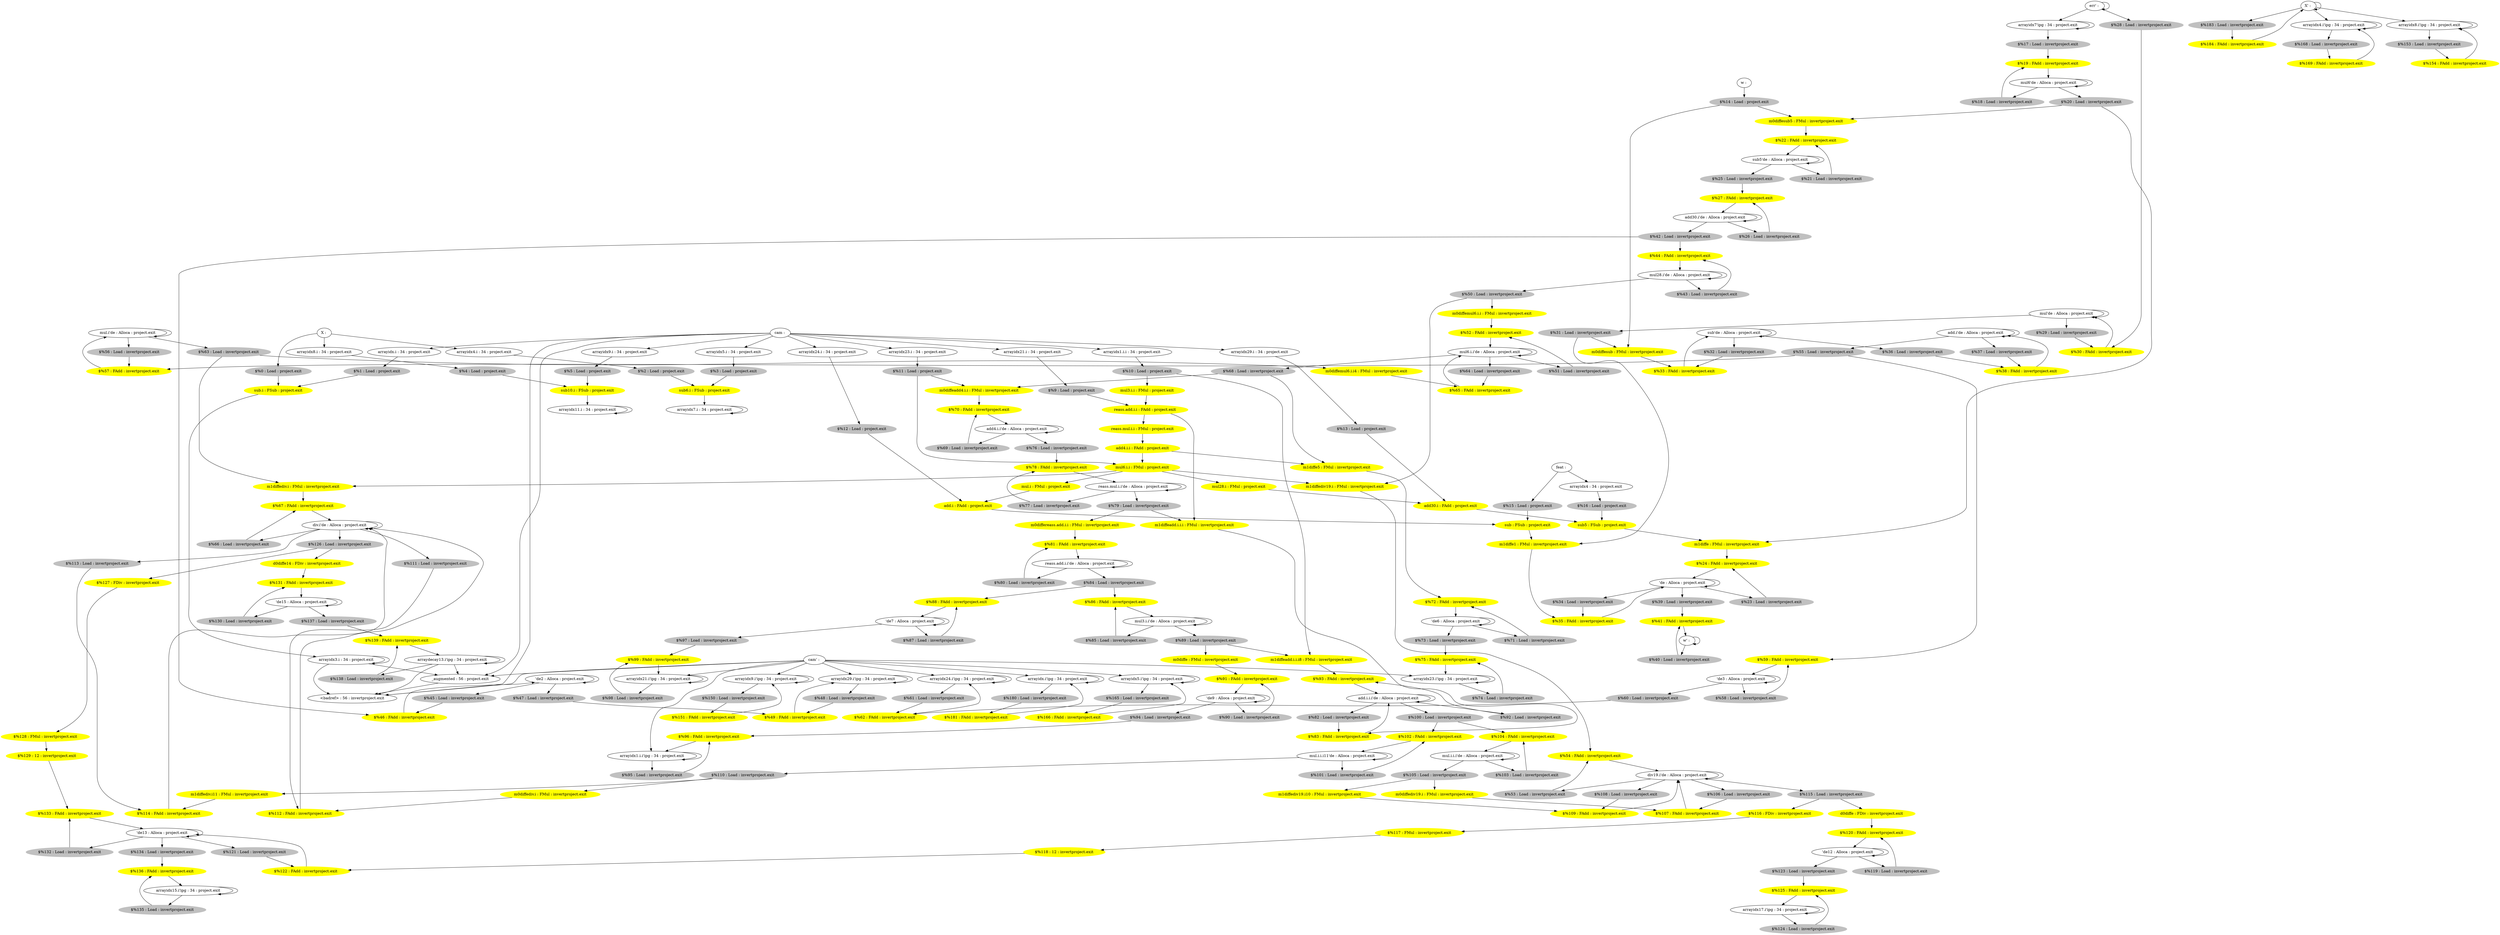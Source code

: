digraph G {
		"arrayidx23.i : 34 : project.exit" -> "$%11 : Load : project.exit" 
		"mul6.i.i : FMul : project.exit" [color = yellow style=filled];
		"mul6.i.i : FMul : project.exit" -> "m1diffediv.i : FMul : invertproject.exit" 
		"mul6.i.i : FMul : project.exit" -> "m1diffediv19.i : FMul : invertproject.exit" 
		"mul6.i.i : FMul : project.exit" -> "mul28.i : FMul : project.exit" 
		"mul6.i.i : FMul : project.exit" -> "mul.i : FMul : project.exit" 
		"mul.i : FMul : project.exit" [color = yellow style=filled];
		"mul.i : FMul : project.exit" -> "add.i : FAdd : project.exit" 
		"arrayidx24.i : 34 : project.exit" -> "$%12 : Load : project.exit" 
		"add.i : FAdd : project.exit" [color = yellow style=filled];
		"add.i : FAdd : project.exit" -> "sub : FSub : project.exit" 
		"mul28.i : FMul : project.exit" [color = yellow style=filled];
		"mul28.i : FMul : project.exit" -> "add30.i : FAdd : project.exit" 
		"arrayidx29.i : 34 : project.exit" -> "$%13 : Load : project.exit" 
		"add30.i : FAdd : project.exit" [color = yellow style=filled];
		"add30.i : FAdd : project.exit" -> "sub5 : FSub : project.exit" 
		"arrayidx17.i'ipg : 34 : project.exit" -> "arrayidx17.i'ipg : 34 : project.exit" 
		"arrayidx17.i'ipg : 34 : project.exit" -> "$%124 : Load : invertproject.exit" 
		"arrayidx15.i'ipg : 34 : project.exit" -> "arrayidx15.i'ipg : 34 : project.exit" 
		"arrayidx15.i'ipg : 34 : project.exit" -> "$%135 : Load : invertproject.exit" 
		"sub : FSub : project.exit" [color = yellow style=filled];
		"sub : FSub : project.exit" -> "m1diffe1 : FMul : invertproject.exit" 
		"m0diffesub : FMul : invertproject.exit" [color = yellow style=filled];
		"m0diffesub : FMul : invertproject.exit" -> "$%33 : FAdd : invertproject.exit" 
		"m1diffe1 : FMul : invertproject.exit" [color = yellow style=filled];
		"m1diffe1 : FMul : invertproject.exit" -> "$%35 : FAdd : invertproject.exit" 
		"arrayidx4 : 34 : project.exit" -> "$%16 : Load : project.exit" 
		"sub5 : FSub : project.exit" [color = yellow style=filled];
		"sub5 : FSub : project.exit" -> "m1diffe : FMul : invertproject.exit" 
		"m0diffesub5 : FMul : invertproject.exit" [color = yellow style=filled];
		"m0diffesub5 : FMul : invertproject.exit" -> "$%22 : FAdd : invertproject.exit" 
		"arrayidx29.i'ipg : 34 : project.exit" -> "$%48 : Load : invertproject.exit" 
		"arrayidx29.i'ipg : 34 : project.exit" -> "arrayidx29.i'ipg : 34 : project.exit" 
		"m1diffe : FMul : invertproject.exit" [color = yellow style=filled];
		"m1diffe : FMul : invertproject.exit" -> "$%24 : FAdd : invertproject.exit" 
		"$%17 : Load : invertproject.exit" [color = gray style=filled];
		"$%17 : Load : invertproject.exit" -> "$%19 : FAdd : invertproject.exit" 
		"cam : " -> "arrayidx.i : 34 : project.exit" 
		"cam : " -> "<badref> : 56 : invertproject.exit" 
		"cam : " -> "_augmented : 56 : project.exit" 
		"cam : " -> "arrayidx29.i : 34 : project.exit" 
		"cam : " -> "arrayidx24.i : 34 : project.exit" 
		"cam : " -> "arrayidx23.i : 34 : project.exit" 
		"cam : " -> "arrayidx1.i.i : 34 : project.exit" 
		"cam : " -> "arrayidx21.i : 34 : project.exit" 
		"cam : " -> "arrayidx9.i : 34 : project.exit" 
		"cam : " -> "arrayidx5.i : 34 : project.exit" 
		"cam' : " -> "<badref> : 56 : invertproject.exit" 
		"cam' : " -> "_augmented : 56 : project.exit" 
		"cam' : " -> "arrayidx.i'ipg : 34 : project.exit" 
		"cam' : " -> "arrayidx5.i'ipg : 34 : project.exit" 
		"cam' : " -> "arrayidx9.i'ipg : 34 : project.exit" 
		"cam' : " -> "arrayidx21.i'ipg : 34 : project.exit" 
		"cam' : " -> "arrayidx1.i.i'ipg : 34 : project.exit" 
		"cam' : " -> "arrayidx23.i'ipg : 34 : project.exit" 
		"cam' : " -> "arrayidx24.i'ipg : 34 : project.exit" 
		"cam' : " -> "arrayidx29.i'ipg : 34 : project.exit" 
		"X : " -> "arrayidx8.i : 34 : project.exit" 
		"X : " -> "arrayidx4.i : 34 : project.exit" 
		"X : " -> "$%0 : Load : project.exit" 
		"X' : " -> "X' : " 
		"X' : " -> "$%183 : Load : invertproject.exit" 
		"X' : " -> "arrayidx4.i'ipg : 34 : project.exit" 
		"X' : " -> "arrayidx8.i'ipg : 34 : project.exit" 
		"w : " -> "$%14 : Load : project.exit" 
		"w' : " -> "w' : " 
		"w' : " -> "$%40 : Load : invertproject.exit" 
		"feat : " -> "arrayidx4 : 34 : project.exit" 
		"feat : " -> "$%15 : Load : project.exit" 
		"err' : " -> "$%28 : Load : invertproject.exit" 
		"err' : " -> "arrayidx7'ipg : 34 : project.exit" 
		"err' : " -> "err' : " 
		"sub5'de : Alloca : project.exit" -> "sub5'de : Alloca : project.exit" 
		"sub5'de : Alloca : project.exit" -> "$%25 : Load : invertproject.exit" 
		"sub5'de : Alloca : project.exit" -> "$%21 : Load : invertproject.exit" 
		"$%3 : Load : project.exit" [color = gray style=filled];
		"$%3 : Load : project.exit" -> "sub6.i : FSub : project.exit" 
		"$%4 : Load : project.exit" [color = gray style=filled];
		"$%4 : Load : project.exit" -> "sub10.i : FSub : project.exit" 
		"$%2 : Load : project.exit" [color = gray style=filled];
		"$%2 : Load : project.exit" -> "sub6.i : FSub : project.exit" 
		"$%9 : Load : project.exit" [color = gray style=filled];
		"$%9 : Load : project.exit" -> "reass.add.i.i : FAdd : project.exit" 
		"$%5 : Load : project.exit" [color = gray style=filled];
		"$%5 : Load : project.exit" -> "sub10.i : FSub : project.exit" 
		"$%11 : Load : project.exit" [color = gray style=filled];
		"$%11 : Load : project.exit" -> "m0diffeadd4.i.i : FMul : invertproject.exit" 
		"$%11 : Load : project.exit" -> "mul6.i.i : FMul : project.exit" 
		"$%13 : Load : project.exit" [color = gray style=filled];
		"$%13 : Load : project.exit" -> "add30.i : FAdd : project.exit" 
		"$%10 : Load : project.exit" [color = gray style=filled];
		"$%10 : Load : project.exit" -> "m1diffeadd.i.i.i8 : FMul : invertproject.exit" 
		"$%10 : Load : project.exit" -> "mul3.i.i : FMul : project.exit" 
		"arrayidx4.i : 34 : project.exit" -> "$%2 : Load : project.exit" 
		"arrayidx5.i : 34 : project.exit" -> "$%3 : Load : project.exit" 
		"sub6.i : FSub : project.exit" [color = yellow style=filled];
		"sub6.i : FSub : project.exit" -> "arrayidx7.i : 34 : project.exit" 
		"arrayidx7.i : 34 : project.exit" -> "arrayidx7.i : 34 : project.exit" 
		"arrayidx8.i : 34 : project.exit" -> "$%4 : Load : project.exit" 
		"arrayidx9.i : 34 : project.exit" -> "$%5 : Load : project.exit" 
		"sub10.i : FSub : project.exit" [color = yellow style=filled];
		"sub10.i : FSub : project.exit" -> "arrayidx11.i : 34 : project.exit" 
		"$%18 : Load : invertproject.exit" [color = gray style=filled];
		"$%18 : Load : invertproject.exit" -> "$%19 : FAdd : invertproject.exit" 
		"arrayidx7'ipg : 34 : project.exit" -> "$%17 : Load : invertproject.exit" 
		"arrayidx7'ipg : 34 : project.exit" -> "arrayidx7'ipg : 34 : project.exit" 
		"arraydecay13.i'ipg : 34 : project.exit" -> "<badref> : 56 : invertproject.exit" 
		"arraydecay13.i'ipg : 34 : project.exit" -> "_augmented : 56 : project.exit" 
		"arraydecay13.i'ipg : 34 : project.exit" -> "arraydecay13.i'ipg : 34 : project.exit" 
		"arraydecay13.i'ipg : 34 : project.exit" -> "$%138 : Load : invertproject.exit" 
		"$%69 : Load : invertproject.exit" [color = gray style=filled];
		"$%69 : Load : invertproject.exit" -> "$%70 : FAdd : invertproject.exit" 
		"$%70 : FAdd : invertproject.exit" [color = yellow style=filled];
		"$%70 : FAdd : invertproject.exit" -> "add4.i.i'de : Alloca : project.exit" 
		"'de6 : Alloca : project.exit" -> "'de6 : Alloca : project.exit" 
		"'de6 : Alloca : project.exit" -> "$%73 : Load : invertproject.exit" 
		"'de6 : Alloca : project.exit" -> "$%71 : Load : invertproject.exit" 
		"$%71 : Load : invertproject.exit" [color = gray style=filled];
		"$%71 : Load : invertproject.exit" -> "$%72 : FAdd : invertproject.exit" 
		"$%72 : FAdd : invertproject.exit" [color = yellow style=filled];
		"$%72 : FAdd : invertproject.exit" -> "'de6 : Alloca : project.exit" 
		"$%73 : Load : invertproject.exit" [color = gray style=filled];
		"$%73 : Load : invertproject.exit" -> "$%75 : FAdd : invertproject.exit" 
		"arrayidx23.i'ipg : 34 : project.exit" -> "$%74 : Load : invertproject.exit" 
		"arrayidx23.i'ipg : 34 : project.exit" -> "arrayidx23.i'ipg : 34 : project.exit" 
		"$%74 : Load : invertproject.exit" [color = gray style=filled];
		"$%74 : Load : invertproject.exit" -> "$%75 : FAdd : invertproject.exit" 
		"$%75 : FAdd : invertproject.exit" [color = yellow style=filled];
		"$%75 : FAdd : invertproject.exit" -> "arrayidx23.i'ipg : 34 : project.exit" 
		"$%76 : Load : invertproject.exit" [color = gray style=filled];
		"$%76 : Load : invertproject.exit" -> "$%78 : FAdd : invertproject.exit" 
		"reass.mul.i.i'de : Alloca : project.exit" -> "reass.mul.i.i'de : Alloca : project.exit" 
		"reass.mul.i.i'de : Alloca : project.exit" -> "$%79 : Load : invertproject.exit" 
		"reass.mul.i.i'de : Alloca : project.exit" -> "$%77 : Load : invertproject.exit" 
		"$%77 : Load : invertproject.exit" [color = gray style=filled];
		"$%77 : Load : invertproject.exit" -> "$%78 : FAdd : invertproject.exit" 
		"$%78 : FAdd : invertproject.exit" [color = yellow style=filled];
		"$%78 : FAdd : invertproject.exit" -> "reass.mul.i.i'de : Alloca : project.exit" 
		"$%79 : Load : invertproject.exit" [color = gray style=filled];
		"$%79 : Load : invertproject.exit" -> "m0differeass.add.i.i : FMul : invertproject.exit" 
		"$%79 : Load : invertproject.exit" -> "m1diffeadd.i.i.i : FMul : invertproject.exit" 
		"m0differeass.add.i.i : FMul : invertproject.exit" [color = yellow style=filled];
		"m0differeass.add.i.i : FMul : invertproject.exit" -> "$%81 : FAdd : invertproject.exit" 
		"m1diffeadd.i.i.i : FMul : invertproject.exit" [color = yellow style=filled];
		"m1diffeadd.i.i.i : FMul : invertproject.exit" -> "$%83 : FAdd : invertproject.exit" 
		"reass.add.i.i'de : Alloca : project.exit" -> "reass.add.i.i'de : Alloca : project.exit" 
		"reass.add.i.i'de : Alloca : project.exit" -> "$%84 : Load : invertproject.exit" 
		"reass.add.i.i'de : Alloca : project.exit" -> "$%80 : Load : invertproject.exit" 
		"$%80 : Load : invertproject.exit" [color = gray style=filled];
		"$%80 : Load : invertproject.exit" -> "$%81 : FAdd : invertproject.exit" 
		"$%12 : Load : project.exit" [color = gray style=filled];
		"$%12 : Load : project.exit" -> "add.i : FAdd : project.exit" 
		"arrayidx11.i : 34 : project.exit" -> "arrayidx11.i : 34 : project.exit" 
		"mul6'de : Alloca : project.exit" -> "mul6'de : Alloca : project.exit" 
		"mul6'de : Alloca : project.exit" -> "$%20 : Load : invertproject.exit" 
		"mul6'de : Alloca : project.exit" -> "$%18 : Load : invertproject.exit" 
		"arrayidx21.i : 34 : project.exit" -> "$%9 : Load : project.exit" 
		"arrayidx1.i.i : 34 : project.exit" -> "$%10 : Load : project.exit" 
		"mul3.i.i : FMul : project.exit" [color = yellow style=filled];
		"mul3.i.i : FMul : project.exit" -> "reass.add.i.i : FAdd : project.exit" 
		"reass.add.i.i : FAdd : project.exit" [color = yellow style=filled];
		"reass.add.i.i : FAdd : project.exit" -> "m1diffeadd.i.i.i : FMul : invertproject.exit" 
		"reass.add.i.i : FAdd : project.exit" -> "reass.mul.i.i : FMul : project.exit" 
		"reass.mul.i.i : FMul : project.exit" [color = yellow style=filled];
		"reass.mul.i.i : FMul : project.exit" -> "add4.i.i : FAdd : project.exit" 
		"add4.i.i : FAdd : project.exit" [color = yellow style=filled];
		"add4.i.i : FAdd : project.exit" -> "mul6.i.i : FMul : project.exit" 
		"add4.i.i : FAdd : project.exit" -> "m1diffe5 : FMul : invertproject.exit" 
		"$%15 : Load : project.exit" [color = gray style=filled];
		"$%15 : Load : project.exit" -> "sub : FSub : project.exit" 
		"$%14 : Load : project.exit" [color = gray style=filled];
		"$%14 : Load : project.exit" -> "m0diffesub : FMul : invertproject.exit" 
		"$%14 : Load : project.exit" -> "m0diffesub5 : FMul : invertproject.exit" 
		"$%103 : Load : invertproject.exit" [color = gray style=filled];
		"$%103 : Load : invertproject.exit" -> "$%104 : FAdd : invertproject.exit" 
		"$%104 : FAdd : invertproject.exit" [color = yellow style=filled];
		"$%104 : FAdd : invertproject.exit" -> "mul.i.i.i'de : Alloca : project.exit" 
		"$%105 : Load : invertproject.exit" [color = gray style=filled];
		"$%105 : Load : invertproject.exit" -> "m1diffediv19.i10 : FMul : invertproject.exit" 
		"$%105 : Load : invertproject.exit" -> "m0diffediv19.i : FMul : invertproject.exit" 
		"m0diffediv19.i : FMul : invertproject.exit" [color = yellow style=filled];
		"m0diffediv19.i : FMul : invertproject.exit" -> "$%107 : FAdd : invertproject.exit" 
		"m1diffediv19.i10 : FMul : invertproject.exit" [color = yellow style=filled];
		"m1diffediv19.i10 : FMul : invertproject.exit" -> "$%109 : FAdd : invertproject.exit" 
		"$%106 : Load : invertproject.exit" [color = gray style=filled];
		"$%106 : Load : invertproject.exit" -> "$%107 : FAdd : invertproject.exit" 
		"$%107 : FAdd : invertproject.exit" [color = yellow style=filled];
		"$%107 : FAdd : invertproject.exit" -> "div19.i'de : Alloca : project.exit" 
		"$%121 : Load : invertproject.exit" [color = gray style=filled];
		"$%121 : Load : invertproject.exit" -> "$%122 : FAdd : invertproject.exit" 
		"$%0 : Load : project.exit" [color = gray style=filled];
		"$%0 : Load : project.exit" -> "sub.i : FSub : project.exit" 
		"$%1 : Load : project.exit" [color = gray style=filled];
		"$%1 : Load : project.exit" -> "sub.i : FSub : project.exit" 
		"$%16 : Load : project.exit" [color = gray style=filled];
		"$%16 : Load : project.exit" -> "sub5 : FSub : project.exit" 
		"arrayidx.i : 34 : project.exit" -> "$%1 : Load : project.exit" 
		"arrayidx3.i : 34 : project.exit" -> "arrayidx3.i : 34 : project.exit" 
		"arrayidx3.i : 34 : project.exit" -> "<badref> : 56 : invertproject.exit" 
		"arrayidx3.i : 34 : project.exit" -> "_augmented : 56 : project.exit" 
		"$%20 : Load : invertproject.exit" [color = gray style=filled];
		"$%20 : Load : invertproject.exit" -> "m0diffesub5 : FMul : invertproject.exit" 
		"$%20 : Load : invertproject.exit" -> "m1diffe : FMul : invertproject.exit" 
		"sub.i : FSub : project.exit" [color = yellow style=filled];
		"sub.i : FSub : project.exit" -> "arrayidx3.i : 34 : project.exit" 
		"$%19 : FAdd : invertproject.exit" [color = yellow style=filled];
		"$%19 : FAdd : invertproject.exit" -> "mul6'de : Alloca : project.exit" 
		"$%21 : Load : invertproject.exit" [color = gray style=filled];
		"$%21 : Load : invertproject.exit" -> "$%22 : FAdd : invertproject.exit" 
		"$%22 : FAdd : invertproject.exit" [color = yellow style=filled];
		"$%22 : FAdd : invertproject.exit" -> "sub5'de : Alloca : project.exit" 
		"'de : Alloca : project.exit" -> "$%39 : Load : invertproject.exit" 
		"'de : Alloca : project.exit" -> "$%34 : Load : invertproject.exit" 
		"'de : Alloca : project.exit" -> "$%23 : Load : invertproject.exit" 
		"'de : Alloca : project.exit" -> "'de : Alloca : project.exit" 
		"$%23 : Load : invertproject.exit" [color = gray style=filled];
		"$%23 : Load : invertproject.exit" -> "$%24 : FAdd : invertproject.exit" 
		"$%24 : FAdd : invertproject.exit" [color = yellow style=filled];
		"$%24 : FAdd : invertproject.exit" -> "'de : Alloca : project.exit" 
		"$%25 : Load : invertproject.exit" [color = gray style=filled];
		"$%25 : Load : invertproject.exit" -> "$%27 : FAdd : invertproject.exit" 
		"add30.i'de : Alloca : project.exit" -> "add30.i'de : Alloca : project.exit" 
		"add30.i'de : Alloca : project.exit" -> "$%42 : Load : invertproject.exit" 
		"add30.i'de : Alloca : project.exit" -> "$%26 : Load : invertproject.exit" 
		"$%26 : Load : invertproject.exit" [color = gray style=filled];
		"$%26 : Load : invertproject.exit" -> "$%27 : FAdd : invertproject.exit" 
		"$%27 : FAdd : invertproject.exit" [color = yellow style=filled];
		"$%27 : FAdd : invertproject.exit" -> "add30.i'de : Alloca : project.exit" 
		"$%28 : Load : invertproject.exit" [color = gray style=filled];
		"$%28 : Load : invertproject.exit" -> "$%30 : FAdd : invertproject.exit" 
		"mul'de : Alloca : project.exit" -> "mul'de : Alloca : project.exit" 
		"mul'de : Alloca : project.exit" -> "$%31 : Load : invertproject.exit" 
		"mul'de : Alloca : project.exit" -> "$%29 : Load : invertproject.exit" 
		"$%29 : Load : invertproject.exit" [color = gray style=filled];
		"$%29 : Load : invertproject.exit" -> "$%30 : FAdd : invertproject.exit" 
		"$%30 : FAdd : invertproject.exit" [color = yellow style=filled];
		"$%30 : FAdd : invertproject.exit" -> "mul'de : Alloca : project.exit" 
		"$%31 : Load : invertproject.exit" [color = gray style=filled];
		"$%31 : Load : invertproject.exit" -> "m0diffesub : FMul : invertproject.exit" 
		"$%31 : Load : invertproject.exit" -> "m1diffe1 : FMul : invertproject.exit" 
		"sub'de : Alloca : project.exit" -> "sub'de : Alloca : project.exit" 
		"sub'de : Alloca : project.exit" -> "$%36 : Load : invertproject.exit" 
		"sub'de : Alloca : project.exit" -> "$%32 : Load : invertproject.exit" 
		"$%32 : Load : invertproject.exit" [color = gray style=filled];
		"$%32 : Load : invertproject.exit" -> "$%33 : FAdd : invertproject.exit" 
		"$%33 : FAdd : invertproject.exit" [color = yellow style=filled];
		"$%33 : FAdd : invertproject.exit" -> "sub'de : Alloca : project.exit" 
		"$%34 : Load : invertproject.exit" [color = gray style=filled];
		"$%34 : Load : invertproject.exit" -> "$%35 : FAdd : invertproject.exit" 
		"$%35 : FAdd : invertproject.exit" [color = yellow style=filled];
		"$%35 : FAdd : invertproject.exit" -> "'de : Alloca : project.exit" 
		"$%36 : Load : invertproject.exit" [color = gray style=filled];
		"$%36 : Load : invertproject.exit" -> "$%38 : FAdd : invertproject.exit" 
		"add.i'de : Alloca : project.exit" -> "add.i'de : Alloca : project.exit" 
		"add.i'de : Alloca : project.exit" -> "$%55 : Load : invertproject.exit" 
		"add.i'de : Alloca : project.exit" -> "$%37 : Load : invertproject.exit" 
		"$%37 : Load : invertproject.exit" [color = gray style=filled];
		"$%37 : Load : invertproject.exit" -> "$%38 : FAdd : invertproject.exit" 
		"$%38 : FAdd : invertproject.exit" [color = yellow style=filled];
		"$%38 : FAdd : invertproject.exit" -> "add.i'de : Alloca : project.exit" 
		"$%39 : Load : invertproject.exit" [color = gray style=filled];
		"$%39 : Load : invertproject.exit" -> "$%41 : FAdd : invertproject.exit" 
		"$%40 : Load : invertproject.exit" [color = gray style=filled];
		"$%40 : Load : invertproject.exit" -> "$%41 : FAdd : invertproject.exit" 
		"$%41 : FAdd : invertproject.exit" [color = yellow style=filled];
		"$%41 : FAdd : invertproject.exit" -> "w' : " 
		"$%42 : Load : invertproject.exit" [color = gray style=filled];
		"$%42 : Load : invertproject.exit" -> "$%46 : FAdd : invertproject.exit" 
		"$%42 : Load : invertproject.exit" -> "$%44 : FAdd : invertproject.exit" 
		"mul28.i'de : Alloca : project.exit" -> "mul28.i'de : Alloca : project.exit" 
		"mul28.i'de : Alloca : project.exit" -> "$%50 : Load : invertproject.exit" 
		"mul28.i'de : Alloca : project.exit" -> "$%43 : Load : invertproject.exit" 
		"$%43 : Load : invertproject.exit" [color = gray style=filled];
		"$%43 : Load : invertproject.exit" -> "$%44 : FAdd : invertproject.exit" 
		"$%44 : FAdd : invertproject.exit" [color = yellow style=filled];
		"$%44 : FAdd : invertproject.exit" -> "mul28.i'de : Alloca : project.exit" 
		"'de2 : Alloca : project.exit" -> "'de2 : Alloca : project.exit" 
		"'de2 : Alloca : project.exit" -> "$%47 : Load : invertproject.exit" 
		"'de2 : Alloca : project.exit" -> "$%45 : Load : invertproject.exit" 
		"$%45 : Load : invertproject.exit" [color = gray style=filled];
		"$%45 : Load : invertproject.exit" -> "$%46 : FAdd : invertproject.exit" 
		"$%46 : FAdd : invertproject.exit" [color = yellow style=filled];
		"$%46 : FAdd : invertproject.exit" -> "'de2 : Alloca : project.exit" 
		"$%47 : Load : invertproject.exit" [color = gray style=filled];
		"$%47 : Load : invertproject.exit" -> "$%49 : FAdd : invertproject.exit" 
		"$%48 : Load : invertproject.exit" [color = gray style=filled];
		"$%48 : Load : invertproject.exit" -> "$%49 : FAdd : invertproject.exit" 
		"$%49 : FAdd : invertproject.exit" [color = yellow style=filled];
		"$%49 : FAdd : invertproject.exit" -> "arrayidx29.i'ipg : 34 : project.exit" 
		"$%50 : Load : invertproject.exit" [color = gray style=filled];
		"$%50 : Load : invertproject.exit" -> "m0diffemul6.i.i : FMul : invertproject.exit" 
		"$%50 : Load : invertproject.exit" -> "m1diffediv19.i : FMul : invertproject.exit" 
		"m0diffemul6.i.i : FMul : invertproject.exit" [color = yellow style=filled];
		"m0diffemul6.i.i : FMul : invertproject.exit" -> "$%52 : FAdd : invertproject.exit" 
		"m1diffediv19.i : FMul : invertproject.exit" [color = yellow style=filled];
		"m1diffediv19.i : FMul : invertproject.exit" -> "$%54 : FAdd : invertproject.exit" 
		"mul6.i.i'de : Alloca : project.exit" -> "mul6.i.i'de : Alloca : project.exit" 
		"mul6.i.i'de : Alloca : project.exit" -> "$%68 : Load : invertproject.exit" 
		"mul6.i.i'de : Alloca : project.exit" -> "$%64 : Load : invertproject.exit" 
		"mul6.i.i'de : Alloca : project.exit" -> "$%51 : Load : invertproject.exit" 
		"$%51 : Load : invertproject.exit" [color = gray style=filled];
		"$%51 : Load : invertproject.exit" -> "$%52 : FAdd : invertproject.exit" 
		"$%52 : FAdd : invertproject.exit" [color = yellow style=filled];
		"$%52 : FAdd : invertproject.exit" -> "mul6.i.i'de : Alloca : project.exit" 
		"div19.i'de : Alloca : project.exit" -> "$%115 : Load : invertproject.exit" 
		"div19.i'de : Alloca : project.exit" -> "$%108 : Load : invertproject.exit" 
		"div19.i'de : Alloca : project.exit" -> "$%106 : Load : invertproject.exit" 
		"div19.i'de : Alloca : project.exit" -> "$%53 : Load : invertproject.exit" 
		"div19.i'de : Alloca : project.exit" -> "div19.i'de : Alloca : project.exit" 
		"$%53 : Load : invertproject.exit" [color = gray style=filled];
		"$%53 : Load : invertproject.exit" -> "$%54 : FAdd : invertproject.exit" 
		"$%54 : FAdd : invertproject.exit" [color = yellow style=filled];
		"$%54 : FAdd : invertproject.exit" -> "div19.i'de : Alloca : project.exit" 
		"$%55 : Load : invertproject.exit" [color = gray style=filled];
		"$%55 : Load : invertproject.exit" -> "$%59 : FAdd : invertproject.exit" 
		"$%55 : Load : invertproject.exit" -> "$%57 : FAdd : invertproject.exit" 
		"mul.i'de : Alloca : project.exit" -> "mul.i'de : Alloca : project.exit" 
		"mul.i'de : Alloca : project.exit" -> "$%63 : Load : invertproject.exit" 
		"mul.i'de : Alloca : project.exit" -> "$%56 : Load : invertproject.exit" 
		"$%56 : Load : invertproject.exit" [color = gray style=filled];
		"$%56 : Load : invertproject.exit" -> "$%57 : FAdd : invertproject.exit" 
		"$%57 : FAdd : invertproject.exit" [color = yellow style=filled];
		"$%57 : FAdd : invertproject.exit" -> "mul.i'de : Alloca : project.exit" 
		"'de3 : Alloca : project.exit" -> "'de3 : Alloca : project.exit" 
		"'de3 : Alloca : project.exit" -> "$%60 : Load : invertproject.exit" 
		"'de3 : Alloca : project.exit" -> "$%58 : Load : invertproject.exit" 
		"$%58 : Load : invertproject.exit" [color = gray style=filled];
		"$%58 : Load : invertproject.exit" -> "$%59 : FAdd : invertproject.exit" 
		"$%59 : FAdd : invertproject.exit" [color = yellow style=filled];
		"$%59 : FAdd : invertproject.exit" -> "'de3 : Alloca : project.exit" 
		"$%60 : Load : invertproject.exit" [color = gray style=filled];
		"$%60 : Load : invertproject.exit" -> "$%62 : FAdd : invertproject.exit" 
		"$%61 : Load : invertproject.exit" [color = gray style=filled];
		"$%61 : Load : invertproject.exit" -> "$%62 : FAdd : invertproject.exit" 
		"$%62 : FAdd : invertproject.exit" [color = yellow style=filled];
		"$%62 : FAdd : invertproject.exit" -> "arrayidx24.i'ipg : 34 : project.exit" 
		"$%63 : Load : invertproject.exit" [color = gray style=filled];
		"$%63 : Load : invertproject.exit" -> "m0diffemul6.i.i4 : FMul : invertproject.exit" 
		"$%63 : Load : invertproject.exit" -> "m1diffediv.i : FMul : invertproject.exit" 
		"m0diffemul6.i.i4 : FMul : invertproject.exit" [color = yellow style=filled];
		"m0diffemul6.i.i4 : FMul : invertproject.exit" -> "$%65 : FAdd : invertproject.exit" 
		"m1diffediv.i : FMul : invertproject.exit" [color = yellow style=filled];
		"m1diffediv.i : FMul : invertproject.exit" -> "$%67 : FAdd : invertproject.exit" 
		"$%64 : Load : invertproject.exit" [color = gray style=filled];
		"$%64 : Load : invertproject.exit" -> "$%65 : FAdd : invertproject.exit" 
		"$%65 : FAdd : invertproject.exit" [color = yellow style=filled];
		"$%65 : FAdd : invertproject.exit" -> "mul6.i.i'de : Alloca : project.exit" 
		"div.i'de : Alloca : project.exit" -> "$%126 : Load : invertproject.exit" 
		"div.i'de : Alloca : project.exit" -> "$%113 : Load : invertproject.exit" 
		"div.i'de : Alloca : project.exit" -> "$%111 : Load : invertproject.exit" 
		"div.i'de : Alloca : project.exit" -> "$%66 : Load : invertproject.exit" 
		"div.i'de : Alloca : project.exit" -> "div.i'de : Alloca : project.exit" 
		"$%66 : Load : invertproject.exit" [color = gray style=filled];
		"$%66 : Load : invertproject.exit" -> "$%67 : FAdd : invertproject.exit" 
		"$%67 : FAdd : invertproject.exit" [color = yellow style=filled];
		"$%67 : FAdd : invertproject.exit" -> "div.i'de : Alloca : project.exit" 
		"$%68 : Load : invertproject.exit" [color = gray style=filled];
		"$%68 : Load : invertproject.exit" -> "m0diffeadd4.i.i : FMul : invertproject.exit" 
		"$%68 : Load : invertproject.exit" -> "m1diffe5 : FMul : invertproject.exit" 
		"m0diffeadd4.i.i : FMul : invertproject.exit" [color = yellow style=filled];
		"m0diffeadd4.i.i : FMul : invertproject.exit" -> "$%70 : FAdd : invertproject.exit" 
		"m1diffe5 : FMul : invertproject.exit" [color = yellow style=filled];
		"m1diffe5 : FMul : invertproject.exit" -> "$%72 : FAdd : invertproject.exit" 
		"add4.i.i'de : Alloca : project.exit" -> "add4.i.i'de : Alloca : project.exit" 
		"add4.i.i'de : Alloca : project.exit" -> "$%76 : Load : invertproject.exit" 
		"add4.i.i'de : Alloca : project.exit" -> "$%69 : Load : invertproject.exit" 
		"$%81 : FAdd : invertproject.exit" [color = yellow style=filled];
		"$%81 : FAdd : invertproject.exit" -> "reass.add.i.i'de : Alloca : project.exit" 
		"add.i.i.i'de : Alloca : project.exit" -> "add.i.i.i'de : Alloca : project.exit" 
		"add.i.i.i'de : Alloca : project.exit" -> "$%100 : Load : invertproject.exit" 
		"add.i.i.i'de : Alloca : project.exit" -> "$%92 : Load : invertproject.exit" 
		"add.i.i.i'de : Alloca : project.exit" -> "$%82 : Load : invertproject.exit" 
		"$%82 : Load : invertproject.exit" [color = gray style=filled];
		"$%82 : Load : invertproject.exit" -> "$%83 : FAdd : invertproject.exit" 
		"$%83 : FAdd : invertproject.exit" [color = yellow style=filled];
		"$%83 : FAdd : invertproject.exit" -> "add.i.i.i'de : Alloca : project.exit" 
		"$%84 : Load : invertproject.exit" [color = gray style=filled];
		"$%84 : Load : invertproject.exit" -> "$%88 : FAdd : invertproject.exit" 
		"$%84 : Load : invertproject.exit" -> "$%86 : FAdd : invertproject.exit" 
		"mul3.i.i'de : Alloca : project.exit" -> "mul3.i.i'de : Alloca : project.exit" 
		"mul3.i.i'de : Alloca : project.exit" -> "$%89 : Load : invertproject.exit" 
		"mul3.i.i'de : Alloca : project.exit" -> "$%85 : Load : invertproject.exit" 
		"$%85 : Load : invertproject.exit" [color = gray style=filled];
		"$%85 : Load : invertproject.exit" -> "$%86 : FAdd : invertproject.exit" 
		"$%86 : FAdd : invertproject.exit" [color = yellow style=filled];
		"$%86 : FAdd : invertproject.exit" -> "mul3.i.i'de : Alloca : project.exit" 
		"'de7 : Alloca : project.exit" -> "'de7 : Alloca : project.exit" 
		"'de7 : Alloca : project.exit" -> "$%97 : Load : invertproject.exit" 
		"'de7 : Alloca : project.exit" -> "$%87 : Load : invertproject.exit" 
		"$%87 : Load : invertproject.exit" [color = gray style=filled];
		"$%87 : Load : invertproject.exit" -> "$%88 : FAdd : invertproject.exit" 
		"$%88 : FAdd : invertproject.exit" [color = yellow style=filled];
		"$%88 : FAdd : invertproject.exit" -> "'de7 : Alloca : project.exit" 
		"$%89 : Load : invertproject.exit" [color = gray style=filled];
		"$%89 : Load : invertproject.exit" -> "m1diffeadd.i.i.i8 : FMul : invertproject.exit" 
		"$%89 : Load : invertproject.exit" -> "m0diffe : FMul : invertproject.exit" 
		"m0diffe : FMul : invertproject.exit" [color = yellow style=filled];
		"m0diffe : FMul : invertproject.exit" -> "$%91 : FAdd : invertproject.exit" 
		"m1diffeadd.i.i.i8 : FMul : invertproject.exit" [color = yellow style=filled];
		"m1diffeadd.i.i.i8 : FMul : invertproject.exit" -> "$%93 : FAdd : invertproject.exit" 
		"'de9 : Alloca : project.exit" -> "'de9 : Alloca : project.exit" 
		"'de9 : Alloca : project.exit" -> "$%94 : Load : invertproject.exit" 
		"'de9 : Alloca : project.exit" -> "$%90 : Load : invertproject.exit" 
		"$%90 : Load : invertproject.exit" [color = gray style=filled];
		"$%90 : Load : invertproject.exit" -> "$%91 : FAdd : invertproject.exit" 
		"$%91 : FAdd : invertproject.exit" [color = yellow style=filled];
		"$%91 : FAdd : invertproject.exit" -> "'de9 : Alloca : project.exit" 
		"$%92 : Load : invertproject.exit" [color = gray style=filled];
		"$%92 : Load : invertproject.exit" -> "$%93 : FAdd : invertproject.exit" 
		"$%93 : FAdd : invertproject.exit" [color = yellow style=filled];
		"$%93 : FAdd : invertproject.exit" -> "add.i.i.i'de : Alloca : project.exit" 
		"$%94 : Load : invertproject.exit" [color = gray style=filled];
		"$%94 : Load : invertproject.exit" -> "$%96 : FAdd : invertproject.exit" 
		"arrayidx1.i.i'ipg : 34 : project.exit" -> "$%95 : Load : invertproject.exit" 
		"arrayidx1.i.i'ipg : 34 : project.exit" -> "arrayidx1.i.i'ipg : 34 : project.exit" 
		"$%95 : Load : invertproject.exit" [color = gray style=filled];
		"$%95 : Load : invertproject.exit" -> "$%96 : FAdd : invertproject.exit" 
		"$%96 : FAdd : invertproject.exit" [color = yellow style=filled];
		"$%96 : FAdd : invertproject.exit" -> "arrayidx1.i.i'ipg : 34 : project.exit" 
		"$%97 : Load : invertproject.exit" [color = gray style=filled];
		"$%97 : Load : invertproject.exit" -> "$%99 : FAdd : invertproject.exit" 
		"arrayidx24.i'ipg : 34 : project.exit" -> "$%61 : Load : invertproject.exit" 
		"arrayidx24.i'ipg : 34 : project.exit" -> "arrayidx24.i'ipg : 34 : project.exit" 
		"$%98 : Load : invertproject.exit" [color = gray style=filled];
		"$%98 : Load : invertproject.exit" -> "$%99 : FAdd : invertproject.exit" 
		"$%99 : FAdd : invertproject.exit" [color = yellow style=filled];
		"$%99 : FAdd : invertproject.exit" -> "arrayidx21.i'ipg : 34 : project.exit" 
		"$%100 : Load : invertproject.exit" [color = gray style=filled];
		"$%100 : Load : invertproject.exit" -> "$%104 : FAdd : invertproject.exit" 
		"$%100 : Load : invertproject.exit" -> "$%102 : FAdd : invertproject.exit" 
		"mul.i.i.i11'de : Alloca : project.exit" -> "mul.i.i.i11'de : Alloca : project.exit" 
		"mul.i.i.i11'de : Alloca : project.exit" -> "$%110 : Load : invertproject.exit" 
		"mul.i.i.i11'de : Alloca : project.exit" -> "$%101 : Load : invertproject.exit" 
		"$%101 : Load : invertproject.exit" [color = gray style=filled];
		"$%101 : Load : invertproject.exit" -> "$%102 : FAdd : invertproject.exit" 
		"$%102 : FAdd : invertproject.exit" [color = yellow style=filled];
		"$%102 : FAdd : invertproject.exit" -> "mul.i.i.i11'de : Alloca : project.exit" 
		"mul.i.i.i'de : Alloca : project.exit" -> "mul.i.i.i'de : Alloca : project.exit" 
		"mul.i.i.i'de : Alloca : project.exit" -> "$%105 : Load : invertproject.exit" 
		"mul.i.i.i'de : Alloca : project.exit" -> "$%103 : Load : invertproject.exit" 
		"$%108 : Load : invertproject.exit" [color = gray style=filled];
		"$%108 : Load : invertproject.exit" -> "$%109 : FAdd : invertproject.exit" 
		"$%109 : FAdd : invertproject.exit" [color = yellow style=filled];
		"$%109 : FAdd : invertproject.exit" -> "div19.i'de : Alloca : project.exit" 
		"$%110 : Load : invertproject.exit" [color = gray style=filled];
		"$%110 : Load : invertproject.exit" -> "m1diffediv.i11 : FMul : invertproject.exit" 
		"$%110 : Load : invertproject.exit" -> "m0diffediv.i : FMul : invertproject.exit" 
		"m0diffediv.i : FMul : invertproject.exit" [color = yellow style=filled];
		"m0diffediv.i : FMul : invertproject.exit" -> "$%112 : FAdd : invertproject.exit" 
		"m1diffediv.i11 : FMul : invertproject.exit" [color = yellow style=filled];
		"m1diffediv.i11 : FMul : invertproject.exit" -> "$%114 : FAdd : invertproject.exit" 
		"$%111 : Load : invertproject.exit" [color = gray style=filled];
		"$%111 : Load : invertproject.exit" -> "$%112 : FAdd : invertproject.exit" 
		"$%112 : FAdd : invertproject.exit" [color = yellow style=filled];
		"$%112 : FAdd : invertproject.exit" -> "div.i'de : Alloca : project.exit" 
		"$%113 : Load : invertproject.exit" [color = gray style=filled];
		"$%113 : Load : invertproject.exit" -> "$%114 : FAdd : invertproject.exit" 
		"$%114 : FAdd : invertproject.exit" [color = yellow style=filled];
		"$%114 : FAdd : invertproject.exit" -> "div.i'de : Alloca : project.exit" 
		"$%115 : Load : invertproject.exit" [color = gray style=filled];
		"$%115 : Load : invertproject.exit" -> "$%116 : FDiv : invertproject.exit" 
		"$%115 : Load : invertproject.exit" -> "d0diffe : FDiv : invertproject.exit" 
		"d0diffe : FDiv : invertproject.exit" [color = yellow style=filled];
		"d0diffe : FDiv : invertproject.exit" -> "$%120 : FAdd : invertproject.exit" 
		"$%116 : FDiv : invertproject.exit" [color = yellow style=filled];
		"$%116 : FDiv : invertproject.exit" -> "$%117 : FMul : invertproject.exit" 
		"$%117 : FMul : invertproject.exit" [color = yellow style=filled];
		"$%117 : FMul : invertproject.exit" -> "$%118 : 12 : invertproject.exit" 
		"$%118 : 12 : invertproject.exit" [color = yellow style=filled];
		"$%118 : 12 : invertproject.exit" -> "$%122 : FAdd : invertproject.exit" 
		"'de12 : Alloca : project.exit" -> "'de12 : Alloca : project.exit" 
		"'de12 : Alloca : project.exit" -> "$%123 : Load : invertproject.exit" 
		"'de12 : Alloca : project.exit" -> "$%119 : Load : invertproject.exit" 
		"$%119 : Load : invertproject.exit" [color = gray style=filled];
		"$%119 : Load : invertproject.exit" -> "$%120 : FAdd : invertproject.exit" 
		"$%120 : FAdd : invertproject.exit" [color = yellow style=filled];
		"$%120 : FAdd : invertproject.exit" -> "'de12 : Alloca : project.exit" 
		"'de13 : Alloca : project.exit" -> "'de13 : Alloca : project.exit" 
		"'de13 : Alloca : project.exit" -> "$%134 : Load : invertproject.exit" 
		"'de13 : Alloca : project.exit" -> "$%132 : Load : invertproject.exit" 
		"'de13 : Alloca : project.exit" -> "$%121 : Load : invertproject.exit" 
		"arrayidx21.i'ipg : 34 : project.exit" -> "$%98 : Load : invertproject.exit" 
		"arrayidx21.i'ipg : 34 : project.exit" -> "arrayidx21.i'ipg : 34 : project.exit" 
		"$%122 : FAdd : invertproject.exit" [color = yellow style=filled];
		"$%122 : FAdd : invertproject.exit" -> "'de13 : Alloca : project.exit" 
		"$%123 : Load : invertproject.exit" [color = gray style=filled];
		"$%123 : Load : invertproject.exit" -> "$%125 : FAdd : invertproject.exit" 
		"$%124 : Load : invertproject.exit" [color = gray style=filled];
		"$%124 : Load : invertproject.exit" -> "$%125 : FAdd : invertproject.exit" 
		"$%125 : FAdd : invertproject.exit" [color = yellow style=filled];
		"$%125 : FAdd : invertproject.exit" -> "arrayidx17.i'ipg : 34 : project.exit" 
		"$%126 : Load : invertproject.exit" [color = gray style=filled];
		"$%126 : Load : invertproject.exit" -> "$%127 : FDiv : invertproject.exit" 
		"$%126 : Load : invertproject.exit" -> "d0diffe14 : FDiv : invertproject.exit" 
		"d0diffe14 : FDiv : invertproject.exit" [color = yellow style=filled];
		"d0diffe14 : FDiv : invertproject.exit" -> "$%131 : FAdd : invertproject.exit" 
		"$%127 : FDiv : invertproject.exit" [color = yellow style=filled];
		"$%127 : FDiv : invertproject.exit" -> "$%128 : FMul : invertproject.exit" 
		"$%128 : FMul : invertproject.exit" [color = yellow style=filled];
		"$%128 : FMul : invertproject.exit" -> "$%129 : 12 : invertproject.exit" 
		"$%129 : 12 : invertproject.exit" [color = yellow style=filled];
		"$%129 : 12 : invertproject.exit" -> "$%133 : FAdd : invertproject.exit" 
		"'de15 : Alloca : project.exit" -> "'de15 : Alloca : project.exit" 
		"'de15 : Alloca : project.exit" -> "$%137 : Load : invertproject.exit" 
		"'de15 : Alloca : project.exit" -> "$%130 : Load : invertproject.exit" 
		"$%130 : Load : invertproject.exit" [color = gray style=filled];
		"$%130 : Load : invertproject.exit" -> "$%131 : FAdd : invertproject.exit" 
		"$%131 : FAdd : invertproject.exit" [color = yellow style=filled];
		"$%131 : FAdd : invertproject.exit" -> "'de15 : Alloca : project.exit" 
		"$%132 : Load : invertproject.exit" [color = gray style=filled];
		"$%132 : Load : invertproject.exit" -> "$%133 : FAdd : invertproject.exit" 
		"$%133 : FAdd : invertproject.exit" [color = yellow style=filled];
		"$%133 : FAdd : invertproject.exit" -> "'de13 : Alloca : project.exit" 
		"$%134 : Load : invertproject.exit" [color = gray style=filled];
		"$%134 : Load : invertproject.exit" -> "$%136 : FAdd : invertproject.exit" 
		"$%135 : Load : invertproject.exit" [color = gray style=filled];
		"$%135 : Load : invertproject.exit" -> "$%136 : FAdd : invertproject.exit" 
		"$%136 : FAdd : invertproject.exit" [color = yellow style=filled];
		"$%136 : FAdd : invertproject.exit" -> "arrayidx15.i'ipg : 34 : project.exit" 
		"$%137 : Load : invertproject.exit" [color = gray style=filled];
		"$%137 : Load : invertproject.exit" -> "$%139 : FAdd : invertproject.exit" 
		"$%138 : Load : invertproject.exit" [color = gray style=filled];
		"$%138 : Load : invertproject.exit" -> "$%139 : FAdd : invertproject.exit" 
		"$%139 : FAdd : invertproject.exit" [color = yellow style=filled];
		"$%139 : FAdd : invertproject.exit" -> "arraydecay13.i'ipg : 34 : project.exit" 
		"arrayidx5.i'ipg : 34 : project.exit" -> "$%165 : Load : invertproject.exit" 
		"arrayidx5.i'ipg : 34 : project.exit" -> "arrayidx5.i'ipg : 34 : project.exit" 
		"$%166 : FAdd : invertproject.exit" [color = yellow style=filled];
		"$%166 : FAdd : invertproject.exit" -> "arrayidx5.i'ipg : 34 : project.exit" 
		"$%154 : FAdd : invertproject.exit" [color = yellow style=filled];
		"$%154 : FAdd : invertproject.exit" -> "arrayidx8.i'ipg : 34 : project.exit" 
		"$%151 : FAdd : invertproject.exit" [color = yellow style=filled];
		"$%151 : FAdd : invertproject.exit" -> "arrayidx9.i'ipg : 34 : project.exit" 
		"arrayidx9.i'ipg : 34 : project.exit" -> "$%150 : Load : invertproject.exit" 
		"arrayidx9.i'ipg : 34 : project.exit" -> "arrayidx9.i'ipg : 34 : project.exit" 
		"arrayidx.i'ipg : 34 : project.exit" -> "$%180 : Load : invertproject.exit" 
		"arrayidx.i'ipg : 34 : project.exit" -> "arrayidx.i'ipg : 34 : project.exit" 
		"$%181 : FAdd : invertproject.exit" [color = yellow style=filled];
		"$%181 : FAdd : invertproject.exit" -> "arrayidx.i'ipg : 34 : project.exit" 
		"arrayidx4.i'ipg : 34 : project.exit" -> "$%168 : Load : invertproject.exit" 
		"arrayidx4.i'ipg : 34 : project.exit" -> "arrayidx4.i'ipg : 34 : project.exit" 
		"$%169 : FAdd : invertproject.exit" [color = yellow style=filled];
		"$%169 : FAdd : invertproject.exit" -> "arrayidx4.i'ipg : 34 : project.exit" 
		"$%183 : Load : invertproject.exit" [color = gray style=filled];
		"$%183 : Load : invertproject.exit" -> "$%184 : FAdd : invertproject.exit" 
		"$%184 : FAdd : invertproject.exit" [color = yellow style=filled];
		"$%184 : FAdd : invertproject.exit" -> "X' : " 
		"$%165 : Load : invertproject.exit" [color = gray style=filled];
		"$%165 : Load : invertproject.exit" -> "$%166 : FAdd : invertproject.exit" 
		"$%150 : Load : invertproject.exit" [color = gray style=filled];
		"$%150 : Load : invertproject.exit" -> "$%151 : FAdd : invertproject.exit" 
		"_augmented : 56 : project.exit" -> "<badref> : 56 : invertproject.exit" 
		"arrayidx8.i'ipg : 34 : project.exit" -> "$%153 : Load : invertproject.exit" 
		"arrayidx8.i'ipg : 34 : project.exit" -> "arrayidx8.i'ipg : 34 : project.exit" 
		"$%180 : Load : invertproject.exit" [color = gray style=filled];
		"$%180 : Load : invertproject.exit" -> "$%181 : FAdd : invertproject.exit" 
		"$%153 : Load : invertproject.exit" [color = gray style=filled];
		"$%153 : Load : invertproject.exit" -> "$%154 : FAdd : invertproject.exit" 
		"$%168 : Load : invertproject.exit" [color = gray style=filled];
		"$%168 : Load : invertproject.exit" -> "$%169 : FAdd : invertproject.exit" 
}
